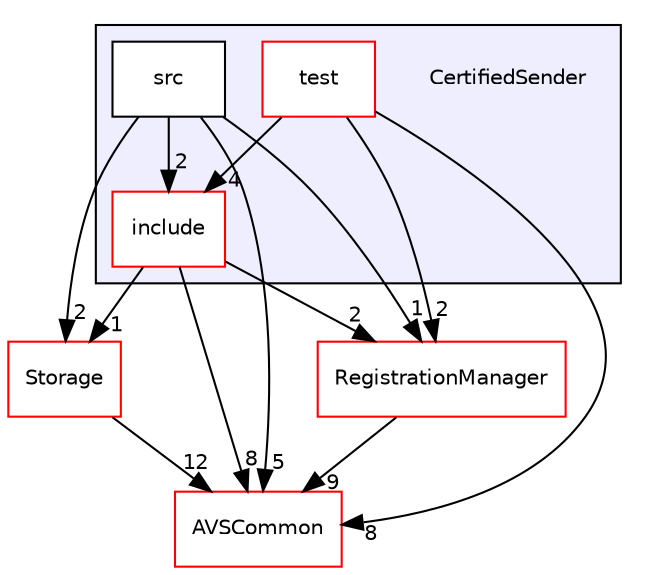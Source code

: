 digraph "/home/ANT.AMAZON.COM/womw/workplace/1.19_release/doxy/avs-device-sdk/CertifiedSender" {
  compound=true
  node [ fontsize="10", fontname="Helvetica"];
  edge [ labelfontsize="10", labelfontname="Helvetica"];
  subgraph clusterdir_cf27311ab9f4263eef70b28364b95692 {
    graph [ bgcolor="#eeeeff", pencolor="black", label="" URL="dir_cf27311ab9f4263eef70b28364b95692.html"];
    dir_cf27311ab9f4263eef70b28364b95692 [shape=plaintext label="CertifiedSender"];
    dir_6df96b283d40d46690d3b0ae2a388197 [shape=box label="include" color="red" fillcolor="white" style="filled" URL="dir_6df96b283d40d46690d3b0ae2a388197.html"];
    dir_b2dd1d5d74adcf9dc22018612424899c [shape=box label="src" color="black" fillcolor="white" style="filled" URL="dir_b2dd1d5d74adcf9dc22018612424899c.html"];
    dir_be5a11bd5c2a763fc71cf92655c6a690 [shape=box label="test" color="red" fillcolor="white" style="filled" URL="dir_be5a11bd5c2a763fc71cf92655c6a690.html"];
  }
  dir_d29c5f5a2915d6c5388c9daae4f109c7 [shape=box label="Storage" fillcolor="white" style="filled" color="red" URL="dir_d29c5f5a2915d6c5388c9daae4f109c7.html"];
  dir_13e65effb2bde530b17b3d5eefcd0266 [shape=box label="AVSCommon" fillcolor="white" style="filled" color="red" URL="dir_13e65effb2bde530b17b3d5eefcd0266.html"];
  dir_b14333b5607b47fe7356eaa790107bd3 [shape=box label="RegistrationManager" fillcolor="white" style="filled" color="red" URL="dir_b14333b5607b47fe7356eaa790107bd3.html"];
  dir_b2dd1d5d74adcf9dc22018612424899c->dir_d29c5f5a2915d6c5388c9daae4f109c7 [headlabel="2", labeldistance=1.5 headhref="dir_000282_000394.html"];
  dir_b2dd1d5d74adcf9dc22018612424899c->dir_13e65effb2bde530b17b3d5eefcd0266 [headlabel="5", labeldistance=1.5 headhref="dir_000282_000017.html"];
  dir_b2dd1d5d74adcf9dc22018612424899c->dir_b14333b5607b47fe7356eaa790107bd3 [headlabel="1", labeldistance=1.5 headhref="dir_000282_000361.html"];
  dir_b2dd1d5d74adcf9dc22018612424899c->dir_6df96b283d40d46690d3b0ae2a388197 [headlabel="2", labeldistance=1.5 headhref="dir_000282_000280.html"];
  dir_be5a11bd5c2a763fc71cf92655c6a690->dir_13e65effb2bde530b17b3d5eefcd0266 [headlabel="8", labeldistance=1.5 headhref="dir_000283_000017.html"];
  dir_be5a11bd5c2a763fc71cf92655c6a690->dir_b14333b5607b47fe7356eaa790107bd3 [headlabel="2", labeldistance=1.5 headhref="dir_000283_000361.html"];
  dir_be5a11bd5c2a763fc71cf92655c6a690->dir_6df96b283d40d46690d3b0ae2a388197 [headlabel="4", labeldistance=1.5 headhref="dir_000283_000280.html"];
  dir_d29c5f5a2915d6c5388c9daae4f109c7->dir_13e65effb2bde530b17b3d5eefcd0266 [headlabel="12", labeldistance=1.5 headhref="dir_000394_000017.html"];
  dir_b14333b5607b47fe7356eaa790107bd3->dir_13e65effb2bde530b17b3d5eefcd0266 [headlabel="9", labeldistance=1.5 headhref="dir_000361_000017.html"];
  dir_6df96b283d40d46690d3b0ae2a388197->dir_d29c5f5a2915d6c5388c9daae4f109c7 [headlabel="1", labeldistance=1.5 headhref="dir_000280_000394.html"];
  dir_6df96b283d40d46690d3b0ae2a388197->dir_13e65effb2bde530b17b3d5eefcd0266 [headlabel="8", labeldistance=1.5 headhref="dir_000280_000017.html"];
  dir_6df96b283d40d46690d3b0ae2a388197->dir_b14333b5607b47fe7356eaa790107bd3 [headlabel="2", labeldistance=1.5 headhref="dir_000280_000361.html"];
}
